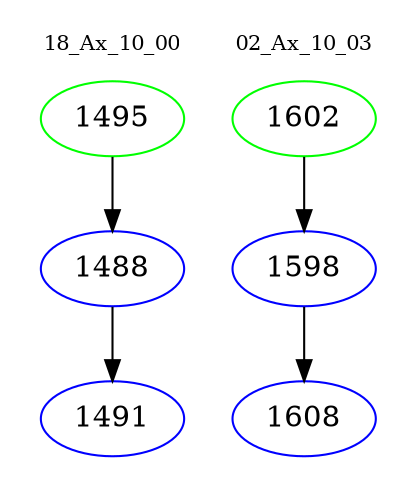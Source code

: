 digraph{
subgraph cluster_0 {
color = white
label = "18_Ax_10_00";
fontsize=10;
T0_1495 [label="1495", color="green"]
T0_1495 -> T0_1488 [color="black"]
T0_1488 [label="1488", color="blue"]
T0_1488 -> T0_1491 [color="black"]
T0_1491 [label="1491", color="blue"]
}
subgraph cluster_1 {
color = white
label = "02_Ax_10_03";
fontsize=10;
T1_1602 [label="1602", color="green"]
T1_1602 -> T1_1598 [color="black"]
T1_1598 [label="1598", color="blue"]
T1_1598 -> T1_1608 [color="black"]
T1_1608 [label="1608", color="blue"]
}
}
